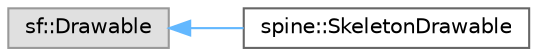digraph "类继承关系图"
{
 // LATEX_PDF_SIZE
  bgcolor="transparent";
  edge [fontname=Helvetica,fontsize=10,labelfontname=Helvetica,labelfontsize=10];
  node [fontname=Helvetica,fontsize=10,shape=box,height=0.2,width=0.4];
  rankdir="LR";
  Node0 [id="Node000000",label="sf::Drawable",height=0.2,width=0.4,color="grey60", fillcolor="#E0E0E0", style="filled",tooltip=" "];
  Node0 -> Node1 [id="edge5905_Node000000_Node000001",dir="back",color="steelblue1",style="solid",tooltip=" "];
  Node1 [id="Node000001",label="spine::SkeletonDrawable",height=0.2,width=0.4,color="grey40", fillcolor="white", style="filled",URL="$classspine_1_1_skeleton_drawable.html",tooltip=" "];
}
